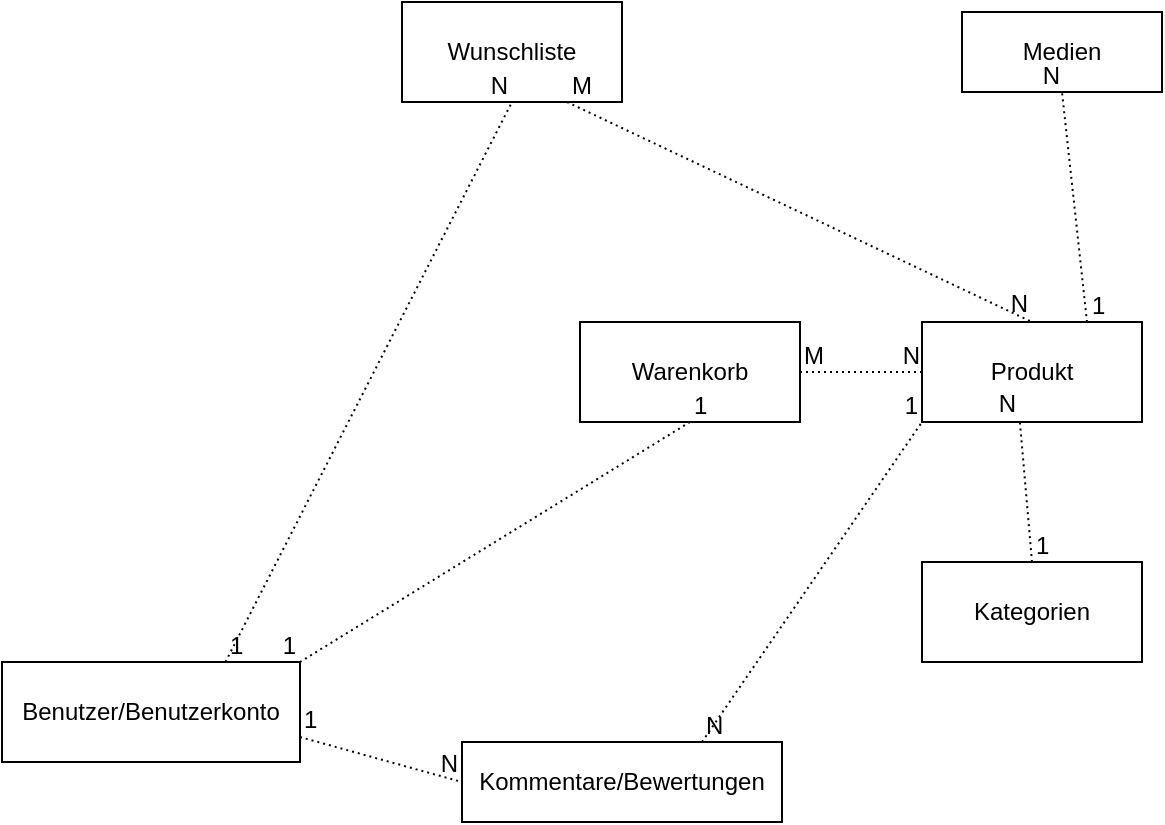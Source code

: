 <mxfile version="21.5.2" type="github">
  <diagram name="Seite-1" id="TXbX36Tu4lhJ1qZrKnkc">
    <mxGraphModel dx="1393" dy="797" grid="1" gridSize="10" guides="1" tooltips="1" connect="1" arrows="1" fold="1" page="1" pageScale="1" pageWidth="827" pageHeight="1169" math="0" shadow="0">
      <root>
        <mxCell id="0" />
        <mxCell id="1" parent="0" />
        <mxCell id="Mo9uFNVVSariN-oG8x6S-2" value="Kategorien" style="html=1;whiteSpace=wrap;" parent="1" vertex="1">
          <mxGeometry x="640" y="330" width="110" height="50" as="geometry" />
        </mxCell>
        <mxCell id="Mo9uFNVVSariN-oG8x6S-3" value="Wunschliste" style="html=1;whiteSpace=wrap;" parent="1" vertex="1">
          <mxGeometry x="380" y="50" width="110" height="50" as="geometry" />
        </mxCell>
        <mxCell id="Mo9uFNVVSariN-oG8x6S-4" value="Warenkorb" style="html=1;whiteSpace=wrap;" parent="1" vertex="1">
          <mxGeometry x="469" y="210" width="110" height="50" as="geometry" />
        </mxCell>
        <mxCell id="Mo9uFNVVSariN-oG8x6S-5" value="Produkt" style="html=1;whiteSpace=wrap;" parent="1" vertex="1">
          <mxGeometry x="640" y="210" width="110" height="50" as="geometry" />
        </mxCell>
        <mxCell id="Mo9uFNVVSariN-oG8x6S-6" value="Benutzer/Benutzerkonto" style="html=1;whiteSpace=wrap;" parent="1" vertex="1">
          <mxGeometry x="180" y="380" width="149" height="50" as="geometry" />
        </mxCell>
        <mxCell id="Mo9uFNVVSariN-oG8x6S-8" value="" style="endArrow=none;html=1;rounded=0;dashed=1;dashPattern=1 2;entryX=1;entryY=0;entryDx=0;entryDy=0;exitX=0.5;exitY=1;exitDx=0;exitDy=0;" parent="1" source="Mo9uFNVVSariN-oG8x6S-4" target="Mo9uFNVVSariN-oG8x6S-6" edge="1">
          <mxGeometry relative="1" as="geometry">
            <mxPoint x="330" y="410" as="sourcePoint" />
            <mxPoint x="490" y="410" as="targetPoint" />
          </mxGeometry>
        </mxCell>
        <mxCell id="Mo9uFNVVSariN-oG8x6S-9" value="1" style="resizable=0;html=1;whiteSpace=wrap;align=left;verticalAlign=bottom;" parent="Mo9uFNVVSariN-oG8x6S-8" connectable="0" vertex="1">
          <mxGeometry x="-1" relative="1" as="geometry" />
        </mxCell>
        <mxCell id="Mo9uFNVVSariN-oG8x6S-10" value="1" style="resizable=0;html=1;whiteSpace=wrap;align=right;verticalAlign=bottom;" parent="Mo9uFNVVSariN-oG8x6S-8" connectable="0" vertex="1">
          <mxGeometry x="1" relative="1" as="geometry" />
        </mxCell>
        <mxCell id="Mo9uFNVVSariN-oG8x6S-15" value="" style="endArrow=none;html=1;rounded=0;dashed=1;dashPattern=1 2;entryX=0.5;entryY=0;entryDx=0;entryDy=0;exitX=0.75;exitY=1;exitDx=0;exitDy=0;" parent="1" source="Mo9uFNVVSariN-oG8x6S-3" target="Mo9uFNVVSariN-oG8x6S-5" edge="1">
          <mxGeometry relative="1" as="geometry">
            <mxPoint x="330" y="410" as="sourcePoint" />
            <mxPoint x="490" y="410" as="targetPoint" />
          </mxGeometry>
        </mxCell>
        <mxCell id="Mo9uFNVVSariN-oG8x6S-16" value="M" style="resizable=0;html=1;whiteSpace=wrap;align=left;verticalAlign=bottom;" parent="Mo9uFNVVSariN-oG8x6S-15" connectable="0" vertex="1">
          <mxGeometry x="-1" relative="1" as="geometry" />
        </mxCell>
        <mxCell id="Mo9uFNVVSariN-oG8x6S-17" value="N" style="resizable=0;html=1;whiteSpace=wrap;align=right;verticalAlign=bottom;" parent="Mo9uFNVVSariN-oG8x6S-15" connectable="0" vertex="1">
          <mxGeometry x="1" relative="1" as="geometry" />
        </mxCell>
        <mxCell id="Mo9uFNVVSariN-oG8x6S-18" value="" style="endArrow=none;html=1;rounded=0;dashed=1;dashPattern=1 2;exitX=0.5;exitY=0;exitDx=0;exitDy=0;entryX=0.445;entryY=1;entryDx=0;entryDy=0;entryPerimeter=0;" parent="1" source="Mo9uFNVVSariN-oG8x6S-2" target="Mo9uFNVVSariN-oG8x6S-5" edge="1">
          <mxGeometry relative="1" as="geometry">
            <mxPoint x="330" y="410" as="sourcePoint" />
            <mxPoint x="490" y="410" as="targetPoint" />
          </mxGeometry>
        </mxCell>
        <mxCell id="Mo9uFNVVSariN-oG8x6S-19" value="1" style="resizable=0;html=1;whiteSpace=wrap;align=left;verticalAlign=bottom;" parent="Mo9uFNVVSariN-oG8x6S-18" connectable="0" vertex="1">
          <mxGeometry x="-1" relative="1" as="geometry" />
        </mxCell>
        <mxCell id="Mo9uFNVVSariN-oG8x6S-20" value="N" style="resizable=0;html=1;whiteSpace=wrap;align=right;verticalAlign=bottom;" parent="Mo9uFNVVSariN-oG8x6S-18" connectable="0" vertex="1">
          <mxGeometry x="1" relative="1" as="geometry" />
        </mxCell>
        <mxCell id="Mo9uFNVVSariN-oG8x6S-21" value="" style="endArrow=none;html=1;rounded=0;dashed=1;dashPattern=1 2;entryX=0.5;entryY=1;entryDx=0;entryDy=0;exitX=0.75;exitY=0;exitDx=0;exitDy=0;" parent="1" source="Mo9uFNVVSariN-oG8x6S-6" target="Mo9uFNVVSariN-oG8x6S-3" edge="1">
          <mxGeometry relative="1" as="geometry">
            <mxPoint x="330" y="260" as="sourcePoint" />
            <mxPoint x="490" y="260" as="targetPoint" />
          </mxGeometry>
        </mxCell>
        <mxCell id="Mo9uFNVVSariN-oG8x6S-22" value="1" style="resizable=0;html=1;whiteSpace=wrap;align=left;verticalAlign=bottom;" parent="Mo9uFNVVSariN-oG8x6S-21" connectable="0" vertex="1">
          <mxGeometry x="-1" relative="1" as="geometry" />
        </mxCell>
        <mxCell id="Mo9uFNVVSariN-oG8x6S-23" value="N" style="resizable=0;html=1;whiteSpace=wrap;align=right;verticalAlign=bottom;" parent="Mo9uFNVVSariN-oG8x6S-21" connectable="0" vertex="1">
          <mxGeometry x="1" relative="1" as="geometry" />
        </mxCell>
        <mxCell id="Mo9uFNVVSariN-oG8x6S-24" value="" style="endArrow=none;html=1;rounded=0;dashed=1;dashPattern=1 2;entryX=0;entryY=0.5;entryDx=0;entryDy=0;exitX=1;exitY=0.5;exitDx=0;exitDy=0;" parent="1" source="Mo9uFNVVSariN-oG8x6S-4" target="Mo9uFNVVSariN-oG8x6S-5" edge="1">
          <mxGeometry relative="1" as="geometry">
            <mxPoint x="330" y="260" as="sourcePoint" />
            <mxPoint x="490" y="260" as="targetPoint" />
          </mxGeometry>
        </mxCell>
        <mxCell id="Mo9uFNVVSariN-oG8x6S-25" value="M" style="resizable=0;html=1;whiteSpace=wrap;align=left;verticalAlign=bottom;" parent="Mo9uFNVVSariN-oG8x6S-24" connectable="0" vertex="1">
          <mxGeometry x="-1" relative="1" as="geometry" />
        </mxCell>
        <mxCell id="Mo9uFNVVSariN-oG8x6S-26" value="N" style="resizable=0;html=1;whiteSpace=wrap;align=right;verticalAlign=bottom;" parent="Mo9uFNVVSariN-oG8x6S-24" connectable="0" vertex="1">
          <mxGeometry x="1" relative="1" as="geometry" />
        </mxCell>
        <mxCell id="V4fIjXjQKr_tycwMBCek-1" value="Medien" style="whiteSpace=wrap;html=1;align=center;" vertex="1" parent="1">
          <mxGeometry x="660" y="55" width="100" height="40" as="geometry" />
        </mxCell>
        <mxCell id="V4fIjXjQKr_tycwMBCek-2" value="" style="endArrow=none;html=1;rounded=0;dashed=1;dashPattern=1 2;entryX=0.5;entryY=1;entryDx=0;entryDy=0;exitX=0.75;exitY=0;exitDx=0;exitDy=0;" edge="1" parent="1" source="Mo9uFNVVSariN-oG8x6S-5" target="V4fIjXjQKr_tycwMBCek-1">
          <mxGeometry relative="1" as="geometry">
            <mxPoint x="330" y="410" as="sourcePoint" />
            <mxPoint x="490" y="410" as="targetPoint" />
          </mxGeometry>
        </mxCell>
        <mxCell id="V4fIjXjQKr_tycwMBCek-3" value="1" style="resizable=0;html=1;whiteSpace=wrap;align=left;verticalAlign=bottom;" connectable="0" vertex="1" parent="V4fIjXjQKr_tycwMBCek-2">
          <mxGeometry x="-1" relative="1" as="geometry" />
        </mxCell>
        <mxCell id="V4fIjXjQKr_tycwMBCek-4" value="N" style="resizable=0;html=1;whiteSpace=wrap;align=right;verticalAlign=bottom;" connectable="0" vertex="1" parent="V4fIjXjQKr_tycwMBCek-2">
          <mxGeometry x="1" relative="1" as="geometry" />
        </mxCell>
        <mxCell id="V4fIjXjQKr_tycwMBCek-5" value="Kommentare/Bewertungen" style="whiteSpace=wrap;html=1;align=center;" vertex="1" parent="1">
          <mxGeometry x="410" y="420" width="160" height="40" as="geometry" />
        </mxCell>
        <mxCell id="V4fIjXjQKr_tycwMBCek-6" value="" style="endArrow=none;html=1;rounded=0;dashed=1;dashPattern=1 2;entryX=0;entryY=1;entryDx=0;entryDy=0;exitX=0.75;exitY=0;exitDx=0;exitDy=0;" edge="1" parent="1" source="V4fIjXjQKr_tycwMBCek-5" target="Mo9uFNVVSariN-oG8x6S-5">
          <mxGeometry relative="1" as="geometry">
            <mxPoint x="330" y="410" as="sourcePoint" />
            <mxPoint x="490" y="410" as="targetPoint" />
          </mxGeometry>
        </mxCell>
        <mxCell id="V4fIjXjQKr_tycwMBCek-7" value="N" style="resizable=0;html=1;whiteSpace=wrap;align=left;verticalAlign=bottom;" connectable="0" vertex="1" parent="V4fIjXjQKr_tycwMBCek-6">
          <mxGeometry x="-1" relative="1" as="geometry" />
        </mxCell>
        <mxCell id="V4fIjXjQKr_tycwMBCek-8" value="1" style="resizable=0;html=1;whiteSpace=wrap;align=right;verticalAlign=bottom;" connectable="0" vertex="1" parent="V4fIjXjQKr_tycwMBCek-6">
          <mxGeometry x="1" relative="1" as="geometry" />
        </mxCell>
        <mxCell id="V4fIjXjQKr_tycwMBCek-9" value="" style="endArrow=none;html=1;rounded=0;dashed=1;dashPattern=1 2;entryX=0;entryY=0.5;entryDx=0;entryDy=0;exitX=1;exitY=0.75;exitDx=0;exitDy=0;" edge="1" parent="1" source="Mo9uFNVVSariN-oG8x6S-6" target="V4fIjXjQKr_tycwMBCek-5">
          <mxGeometry relative="1" as="geometry">
            <mxPoint x="330" y="410" as="sourcePoint" />
            <mxPoint x="490" y="410" as="targetPoint" />
          </mxGeometry>
        </mxCell>
        <mxCell id="V4fIjXjQKr_tycwMBCek-10" value="1" style="resizable=0;html=1;whiteSpace=wrap;align=left;verticalAlign=bottom;" connectable="0" vertex="1" parent="V4fIjXjQKr_tycwMBCek-9">
          <mxGeometry x="-1" relative="1" as="geometry" />
        </mxCell>
        <mxCell id="V4fIjXjQKr_tycwMBCek-11" value="N" style="resizable=0;html=1;whiteSpace=wrap;align=right;verticalAlign=bottom;" connectable="0" vertex="1" parent="V4fIjXjQKr_tycwMBCek-9">
          <mxGeometry x="1" relative="1" as="geometry" />
        </mxCell>
      </root>
    </mxGraphModel>
  </diagram>
</mxfile>
